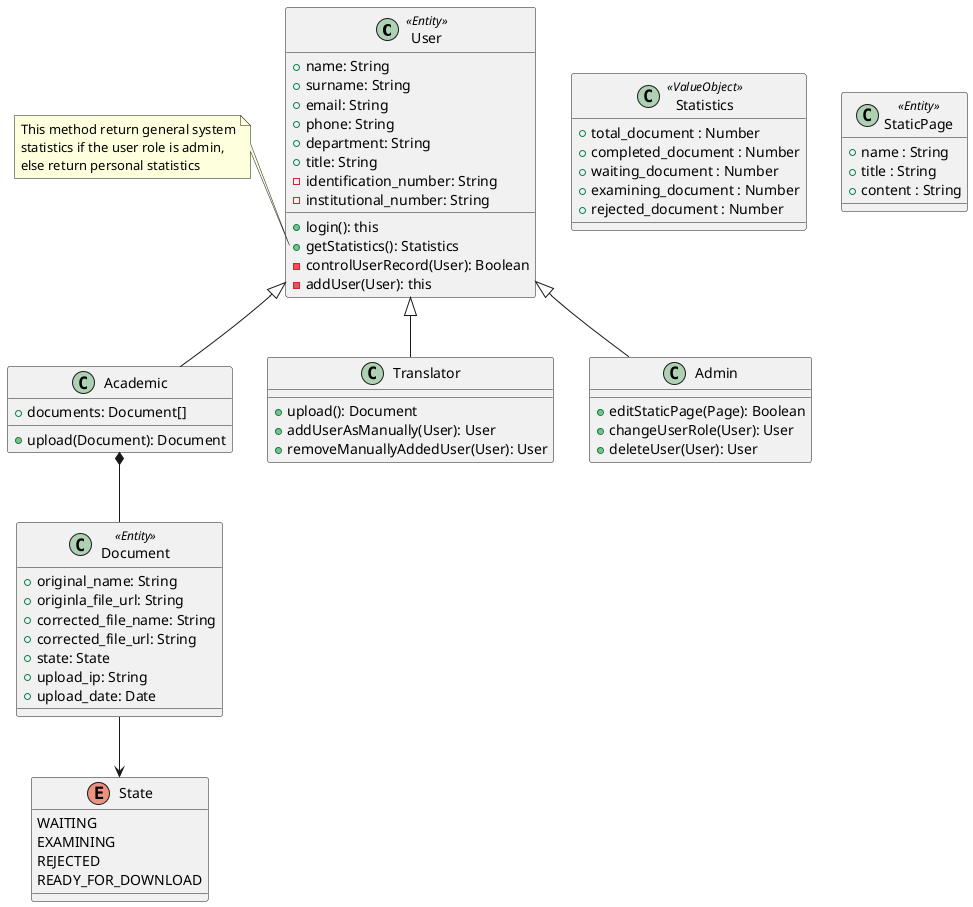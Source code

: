 @startuml ATCS

  class User <<Entity>> {
    + name: String
    + surname: String
    + email: String
    + phone: String
    + department: String
    + title: String
    - identification_number: String
    - institutional_number: String
    + login(): this
    + getStatistics(): Statistics
    - controlUserRecord(User): Boolean
    - addUser(User): this
  }
  note left of User::getStatistics
    This method return general system
    statistics if the user role is admin,
    else return personal statistics
  end note


  class Academic {
    + documents: Document[]
    + upload(Document): Document
  }

  class Translator {
    + upload(): Document
    + addUserAsManually(User): User
    + removeManuallyAddedUser(User): User
  }

  class Admin {
    + editStaticPage(Page): Boolean
    + changeUserRole(User): User
    + deleteUser(User): User
  }
  class Statistics <<ValueObject>> {
    + total_document : Number
    + completed_document : Number
    + waiting_document : Number
    + examining_document : Number
    + rejected_document : Number
  }
  class StaticPage <<Entity>> {
    + name : String
    + title : String
    + content : String
  }

  class Document <<Entity>> {
    + original_name: String
    + originla_file_url: String
    + corrected_file_name: String
    + corrected_file_url: String
    + state: State
    + upload_ip: String
    + upload_date: Date

  }

  enum State {
    WAITING
    EXAMINING
    REJECTED
    READY_FOR_DOWNLOAD
  }


  Academic -up-|> User
  Translator -up-|> User
  Admin -up-|> User
  Academic *-- Document
  Document --> State


@enduml
